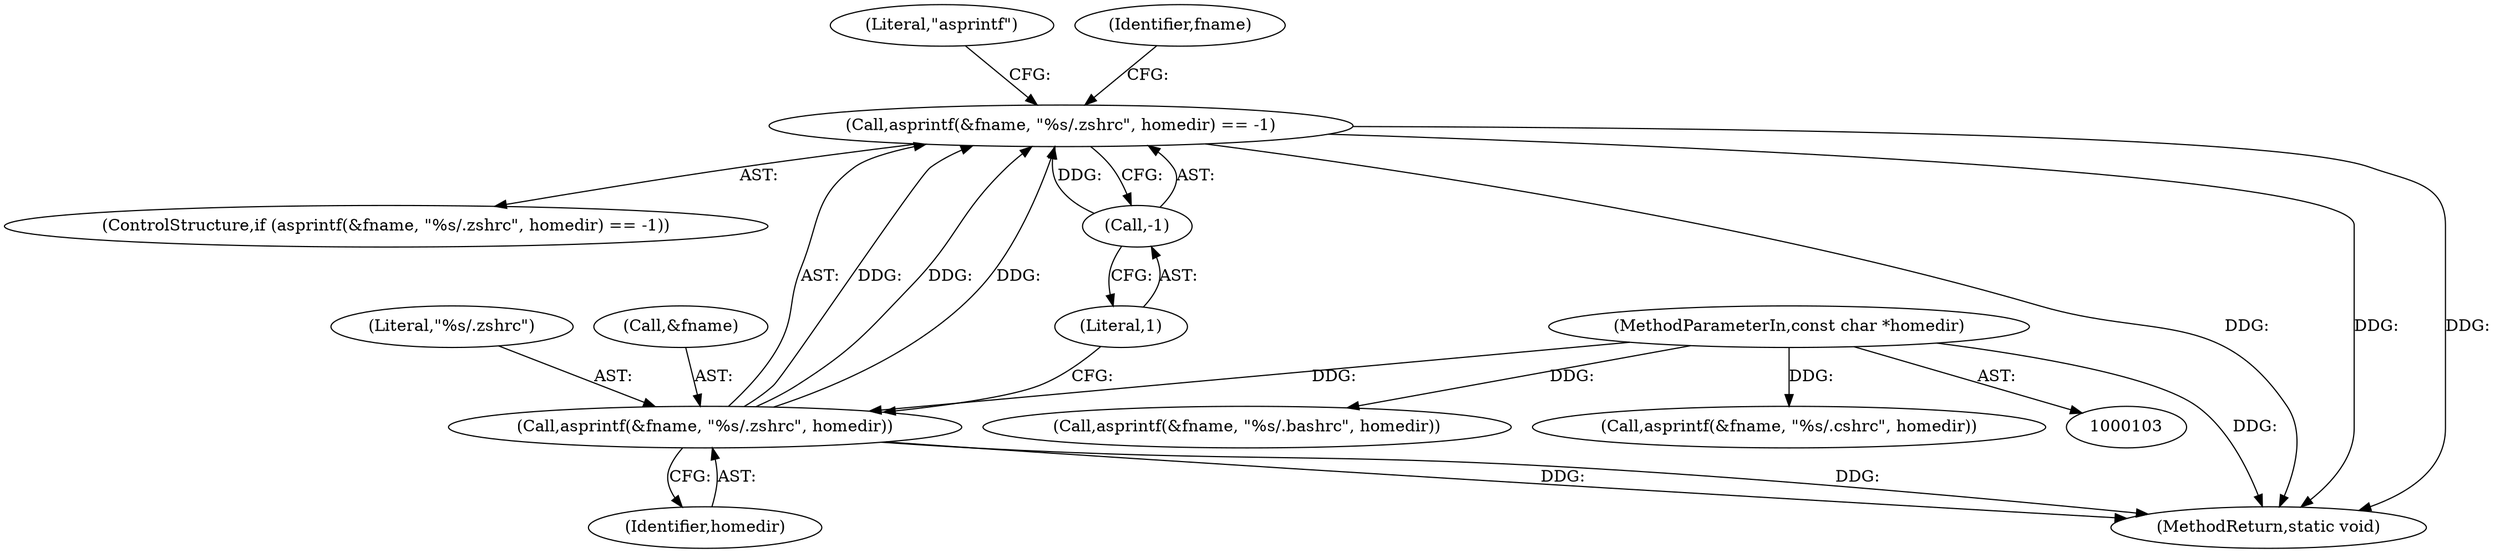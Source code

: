 digraph "0_firejail_38d418505e9ee2d326557e5639e8da49c298858f@API" {
"1000130" [label="(Call,asprintf(&fname, \"%s/.zshrc\", homedir) == -1)"];
"1000131" [label="(Call,asprintf(&fname, \"%s/.zshrc\", homedir))"];
"1000104" [label="(MethodParameterIn,const char *homedir)"];
"1000136" [label="(Call,-1)"];
"1000139" [label="(Literal,\"asprintf\")"];
"1000129" [label="(ControlStructure,if (asprintf(&fname, \"%s/.zshrc\", homedir) == -1))"];
"1000134" [label="(Literal,\"%s/.zshrc\")"];
"1000104" [label="(MethodParameterIn,const char *homedir)"];
"1000131" [label="(Call,asprintf(&fname, \"%s/.zshrc\", homedir))"];
"1000132" [label="(Call,&fname)"];
"1000137" [label="(Literal,1)"];
"1000262" [label="(Call,asprintf(&fname, \"%s/.bashrc\", homedir))"];
"1000202" [label="(Call,asprintf(&fname, \"%s/.cshrc\", homedir))"];
"1000136" [label="(Call,-1)"];
"1000135" [label="(Identifier,homedir)"];
"1000308" [label="(MethodReturn,static void)"];
"1000130" [label="(Call,asprintf(&fname, \"%s/.zshrc\", homedir) == -1)"];
"1000144" [label="(Identifier,fname)"];
"1000130" -> "1000129"  [label="AST: "];
"1000130" -> "1000136"  [label="CFG: "];
"1000131" -> "1000130"  [label="AST: "];
"1000136" -> "1000130"  [label="AST: "];
"1000139" -> "1000130"  [label="CFG: "];
"1000144" -> "1000130"  [label="CFG: "];
"1000130" -> "1000308"  [label="DDG: "];
"1000130" -> "1000308"  [label="DDG: "];
"1000130" -> "1000308"  [label="DDG: "];
"1000131" -> "1000130"  [label="DDG: "];
"1000131" -> "1000130"  [label="DDG: "];
"1000131" -> "1000130"  [label="DDG: "];
"1000136" -> "1000130"  [label="DDG: "];
"1000131" -> "1000135"  [label="CFG: "];
"1000132" -> "1000131"  [label="AST: "];
"1000134" -> "1000131"  [label="AST: "];
"1000135" -> "1000131"  [label="AST: "];
"1000137" -> "1000131"  [label="CFG: "];
"1000131" -> "1000308"  [label="DDG: "];
"1000131" -> "1000308"  [label="DDG: "];
"1000104" -> "1000131"  [label="DDG: "];
"1000104" -> "1000103"  [label="AST: "];
"1000104" -> "1000308"  [label="DDG: "];
"1000104" -> "1000202"  [label="DDG: "];
"1000104" -> "1000262"  [label="DDG: "];
"1000136" -> "1000137"  [label="CFG: "];
"1000137" -> "1000136"  [label="AST: "];
}
